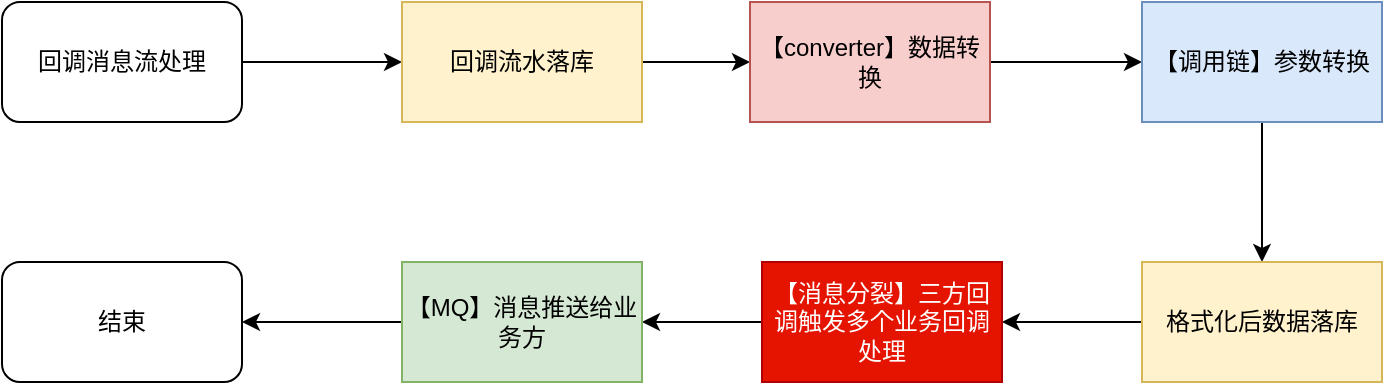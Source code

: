 <mxfile version="15.9.1" type="github">
  <diagram id="DorsyRQs4nNyiqoCba-u" name="第 1 页">
    <mxGraphModel dx="946" dy="611" grid="1" gridSize="10" guides="1" tooltips="1" connect="1" arrows="1" fold="1" page="1" pageScale="1" pageWidth="827" pageHeight="1169" math="0" shadow="0">
      <root>
        <mxCell id="0" />
        <mxCell id="1" parent="0" />
        <mxCell id="0lhc6IeuRcLtqRtQlkX6-34" style="edgeStyle=orthogonalEdgeStyle;rounded=0;orthogonalLoop=1;jettySize=auto;html=1;" edge="1" parent="1" source="0lhc6IeuRcLtqRtQlkX6-32" target="0lhc6IeuRcLtqRtQlkX6-33">
          <mxGeometry relative="1" as="geometry" />
        </mxCell>
        <mxCell id="0lhc6IeuRcLtqRtQlkX6-32" value="回调消息流处理" style="rounded=1;whiteSpace=wrap;html=1;" vertex="1" parent="1">
          <mxGeometry x="40" y="40" width="120" height="60" as="geometry" />
        </mxCell>
        <mxCell id="0lhc6IeuRcLtqRtQlkX6-38" value="" style="edgeStyle=orthogonalEdgeStyle;rounded=0;orthogonalLoop=1;jettySize=auto;html=1;" edge="1" parent="1" source="0lhc6IeuRcLtqRtQlkX6-33" target="0lhc6IeuRcLtqRtQlkX6-37">
          <mxGeometry relative="1" as="geometry" />
        </mxCell>
        <mxCell id="0lhc6IeuRcLtqRtQlkX6-33" value="回调流水落库" style="rounded=0;whiteSpace=wrap;html=1;fillColor=#fff2cc;strokeColor=#d6b656;" vertex="1" parent="1">
          <mxGeometry x="240" y="40" width="120" height="60" as="geometry" />
        </mxCell>
        <mxCell id="0lhc6IeuRcLtqRtQlkX6-40" value="" style="edgeStyle=orthogonalEdgeStyle;rounded=0;orthogonalLoop=1;jettySize=auto;html=1;" edge="1" parent="1" source="0lhc6IeuRcLtqRtQlkX6-37" target="0lhc6IeuRcLtqRtQlkX6-39">
          <mxGeometry relative="1" as="geometry" />
        </mxCell>
        <mxCell id="0lhc6IeuRcLtqRtQlkX6-37" value="【converter】数据转换" style="rounded=0;whiteSpace=wrap;html=1;fillColor=#f8cecc;strokeColor=#b85450;" vertex="1" parent="1">
          <mxGeometry x="414" y="40" width="120" height="60" as="geometry" />
        </mxCell>
        <mxCell id="0lhc6IeuRcLtqRtQlkX6-44" value="" style="edgeStyle=orthogonalEdgeStyle;rounded=0;orthogonalLoop=1;jettySize=auto;html=1;" edge="1" parent="1" source="0lhc6IeuRcLtqRtQlkX6-39" target="0lhc6IeuRcLtqRtQlkX6-43">
          <mxGeometry relative="1" as="geometry" />
        </mxCell>
        <mxCell id="0lhc6IeuRcLtqRtQlkX6-39" value="【调用链】参数转换" style="whiteSpace=wrap;html=1;rounded=0;fillColor=#dae8fc;strokeColor=#6c8ebf;" vertex="1" parent="1">
          <mxGeometry x="610" y="40" width="120" height="60" as="geometry" />
        </mxCell>
        <mxCell id="0lhc6IeuRcLtqRtQlkX6-46" value="" style="edgeStyle=orthogonalEdgeStyle;rounded=0;orthogonalLoop=1;jettySize=auto;html=1;" edge="1" parent="1" source="0lhc6IeuRcLtqRtQlkX6-43" target="0lhc6IeuRcLtqRtQlkX6-45">
          <mxGeometry relative="1" as="geometry" />
        </mxCell>
        <mxCell id="0lhc6IeuRcLtqRtQlkX6-43" value="格式化后数据落库" style="whiteSpace=wrap;html=1;rounded=0;fillColor=#fff2cc;strokeColor=#d6b656;" vertex="1" parent="1">
          <mxGeometry x="610" y="170" width="120" height="60" as="geometry" />
        </mxCell>
        <mxCell id="0lhc6IeuRcLtqRtQlkX6-48" value="" style="edgeStyle=orthogonalEdgeStyle;rounded=0;orthogonalLoop=1;jettySize=auto;html=1;" edge="1" parent="1" source="0lhc6IeuRcLtqRtQlkX6-45" target="0lhc6IeuRcLtqRtQlkX6-47">
          <mxGeometry relative="1" as="geometry" />
        </mxCell>
        <mxCell id="0lhc6IeuRcLtqRtQlkX6-45" value="【消息分裂】三方回调触发多个业务回调处理" style="whiteSpace=wrap;html=1;rounded=0;fillColor=#e51400;fontColor=#ffffff;strokeColor=#B20000;" vertex="1" parent="1">
          <mxGeometry x="420" y="170" width="120" height="60" as="geometry" />
        </mxCell>
        <mxCell id="0lhc6IeuRcLtqRtQlkX6-50" style="edgeStyle=orthogonalEdgeStyle;rounded=0;orthogonalLoop=1;jettySize=auto;html=1;" edge="1" parent="1" source="0lhc6IeuRcLtqRtQlkX6-47" target="0lhc6IeuRcLtqRtQlkX6-49">
          <mxGeometry relative="1" as="geometry" />
        </mxCell>
        <mxCell id="0lhc6IeuRcLtqRtQlkX6-47" value="【MQ】消息推送给业务方" style="whiteSpace=wrap;html=1;rounded=0;fillColor=#d5e8d4;strokeColor=#82b366;" vertex="1" parent="1">
          <mxGeometry x="240" y="170" width="120" height="60" as="geometry" />
        </mxCell>
        <mxCell id="0lhc6IeuRcLtqRtQlkX6-49" value="结束" style="rounded=1;whiteSpace=wrap;html=1;" vertex="1" parent="1">
          <mxGeometry x="40" y="170" width="120" height="60" as="geometry" />
        </mxCell>
      </root>
    </mxGraphModel>
  </diagram>
</mxfile>
